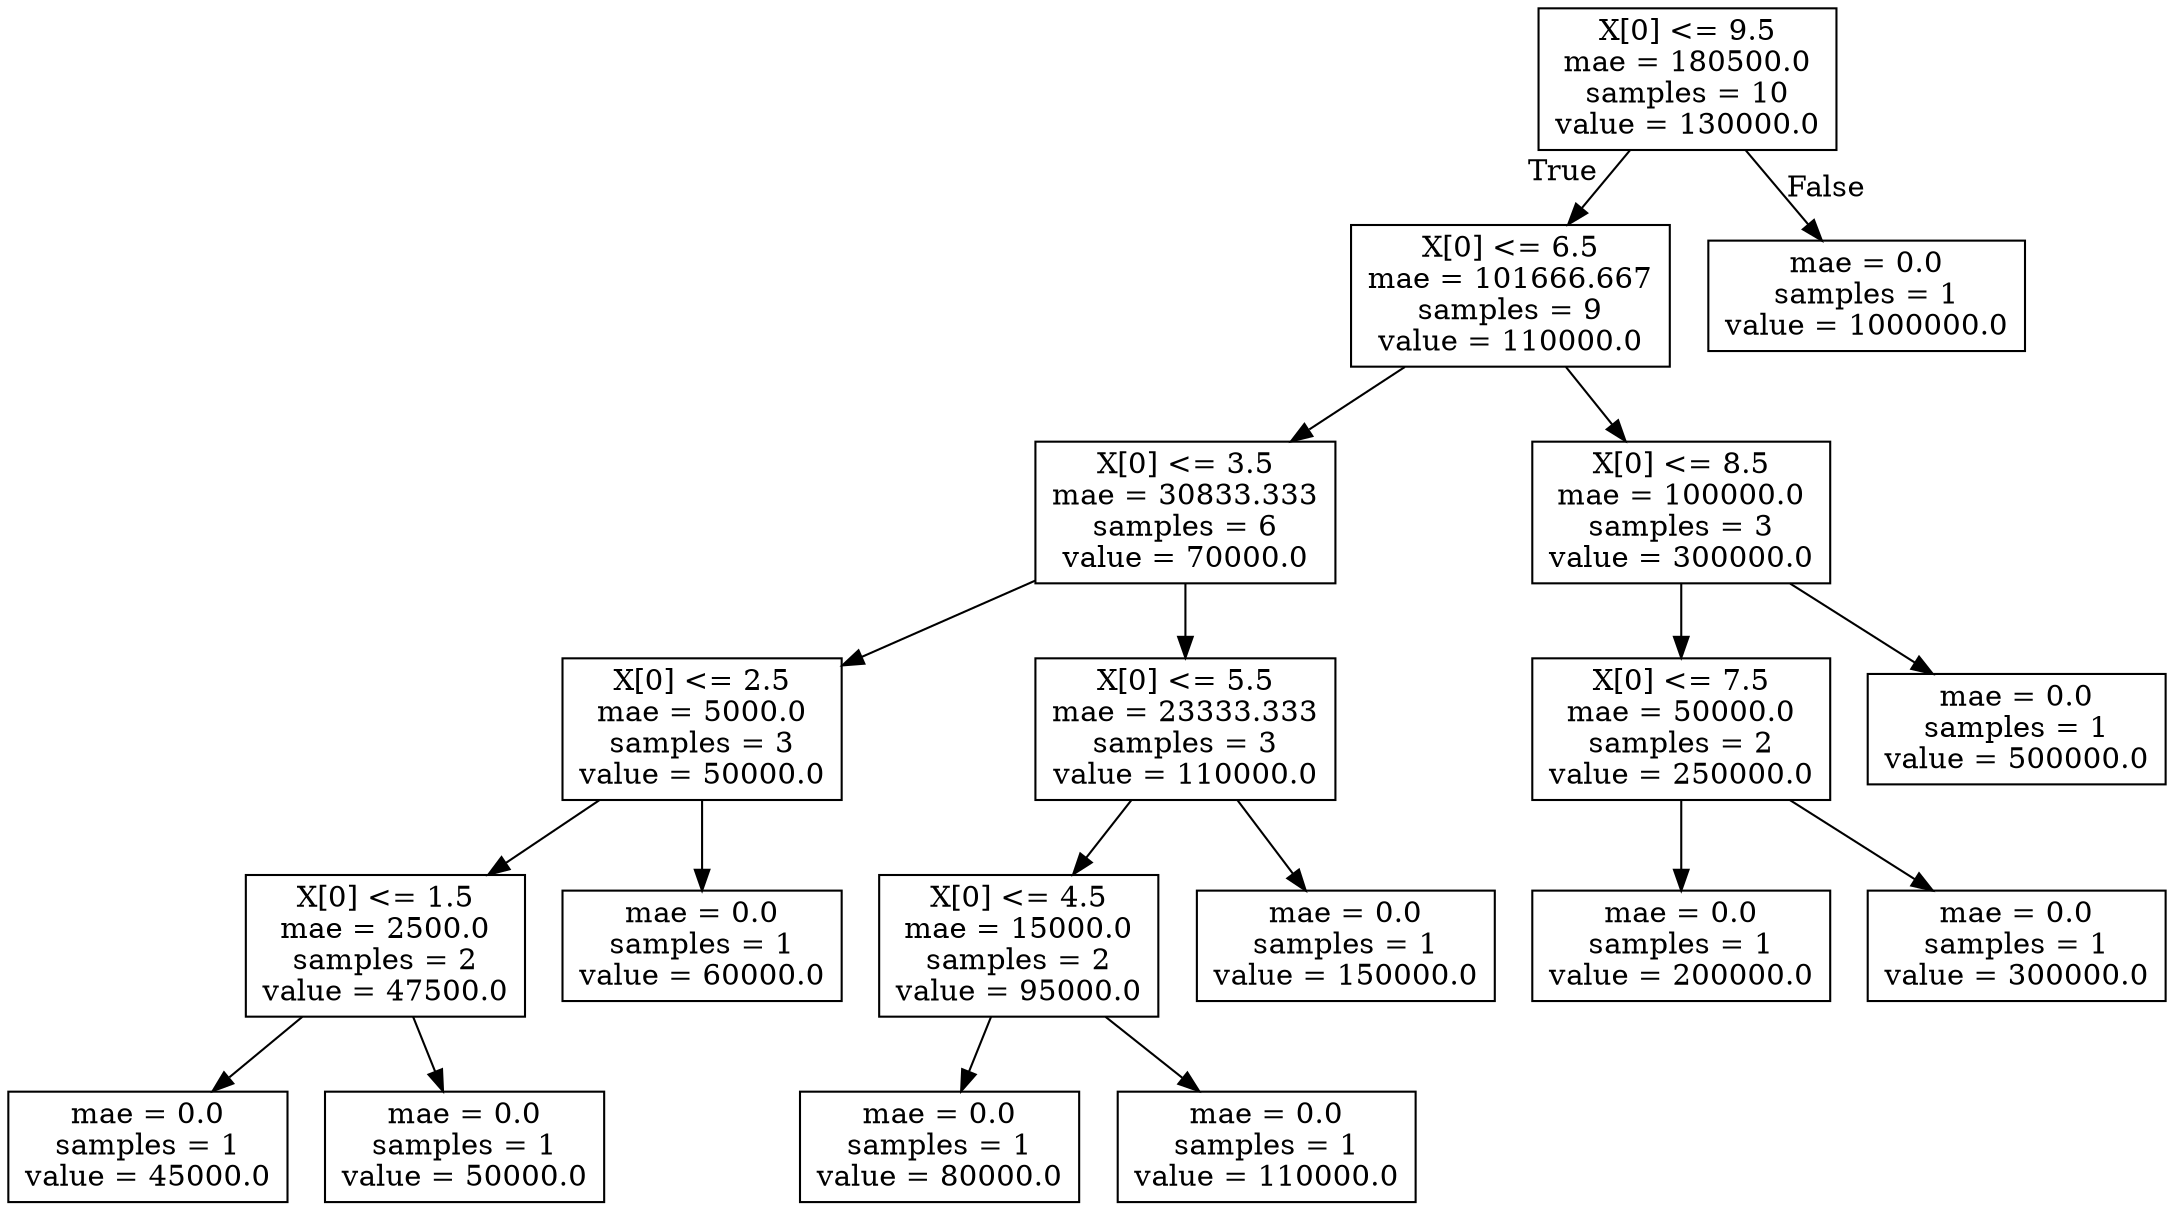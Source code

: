digraph Tree {
node [shape=box] ;
0 [label="X[0] <= 9.5\nmae = 180500.0\nsamples = 10\nvalue = 130000.0"] ;
1 [label="X[0] <= 6.5\nmae = 101666.667\nsamples = 9\nvalue = 110000.0"] ;
0 -> 1 [labeldistance=2.5, labelangle=45, headlabel="True"] ;
2 [label="X[0] <= 3.5\nmae = 30833.333\nsamples = 6\nvalue = 70000.0"] ;
1 -> 2 ;
3 [label="X[0] <= 2.5\nmae = 5000.0\nsamples = 3\nvalue = 50000.0"] ;
2 -> 3 ;
4 [label="X[0] <= 1.5\nmae = 2500.0\nsamples = 2\nvalue = 47500.0"] ;
3 -> 4 ;
5 [label="mae = 0.0\nsamples = 1\nvalue = 45000.0"] ;
4 -> 5 ;
6 [label="mae = 0.0\nsamples = 1\nvalue = 50000.0"] ;
4 -> 6 ;
7 [label="mae = 0.0\nsamples = 1\nvalue = 60000.0"] ;
3 -> 7 ;
8 [label="X[0] <= 5.5\nmae = 23333.333\nsamples = 3\nvalue = 110000.0"] ;
2 -> 8 ;
9 [label="X[0] <= 4.5\nmae = 15000.0\nsamples = 2\nvalue = 95000.0"] ;
8 -> 9 ;
10 [label="mae = 0.0\nsamples = 1\nvalue = 80000.0"] ;
9 -> 10 ;
11 [label="mae = 0.0\nsamples = 1\nvalue = 110000.0"] ;
9 -> 11 ;
12 [label="mae = 0.0\nsamples = 1\nvalue = 150000.0"] ;
8 -> 12 ;
13 [label="X[0] <= 8.5\nmae = 100000.0\nsamples = 3\nvalue = 300000.0"] ;
1 -> 13 ;
14 [label="X[0] <= 7.5\nmae = 50000.0\nsamples = 2\nvalue = 250000.0"] ;
13 -> 14 ;
15 [label="mae = 0.0\nsamples = 1\nvalue = 200000.0"] ;
14 -> 15 ;
16 [label="mae = 0.0\nsamples = 1\nvalue = 300000.0"] ;
14 -> 16 ;
17 [label="mae = 0.0\nsamples = 1\nvalue = 500000.0"] ;
13 -> 17 ;
18 [label="mae = 0.0\nsamples = 1\nvalue = 1000000.0"] ;
0 -> 18 [labeldistance=2.5, labelangle=-45, headlabel="False"] ;
}
